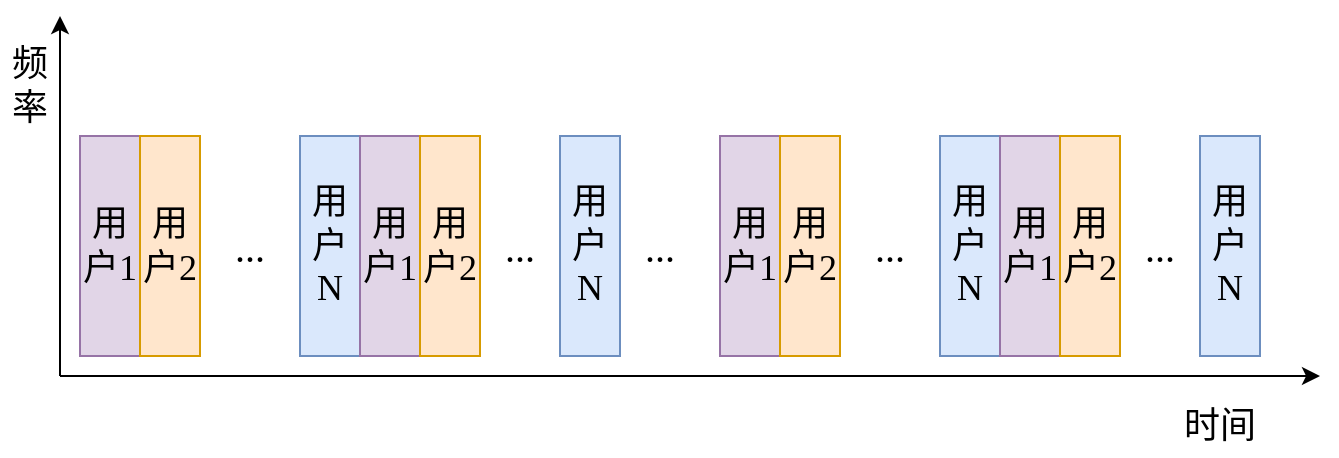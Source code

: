 <mxfile version="26.1.0">
  <diagram name="第 1 页" id="rF555OAufcKsLrmw8D53">
    <mxGraphModel dx="1615" dy="875" grid="1" gridSize="10" guides="1" tooltips="1" connect="1" arrows="1" fold="1" page="1" pageScale="1" pageWidth="827" pageHeight="1169" math="0" shadow="0">
      <root>
        <mxCell id="0" />
        <mxCell id="1" parent="0" />
        <mxCell id="u8RA_g6p_Rst3rxYI_7o-1" value="" style="endArrow=classic;html=1;rounded=0;" edge="1" parent="1">
          <mxGeometry width="50" height="50" relative="1" as="geometry">
            <mxPoint x="40" y="280" as="sourcePoint" />
            <mxPoint x="670" y="280" as="targetPoint" />
          </mxGeometry>
        </mxCell>
        <mxCell id="u8RA_g6p_Rst3rxYI_7o-2" value="" style="endArrow=classic;html=1;rounded=0;" edge="1" parent="1">
          <mxGeometry width="50" height="50" relative="1" as="geometry">
            <mxPoint x="40" y="280" as="sourcePoint" />
            <mxPoint x="40" y="100" as="targetPoint" />
          </mxGeometry>
        </mxCell>
        <mxCell id="u8RA_g6p_Rst3rxYI_7o-3" value="&lt;font style=&quot;font-size: 18px;&quot; face=&quot;Verdana&quot;&gt;用户1&lt;/font&gt;" style="rounded=0;whiteSpace=wrap;html=1;fillColor=#e1d5e7;strokeColor=#9673a6;" vertex="1" parent="1">
          <mxGeometry x="50" y="160" width="30" height="110" as="geometry" />
        </mxCell>
        <mxCell id="u8RA_g6p_Rst3rxYI_7o-4" value="&lt;span style=&quot;font-family: Verdana; font-size: 18px;&quot;&gt;用户2&lt;/span&gt;" style="rounded=0;whiteSpace=wrap;html=1;fillColor=#ffe6cc;strokeColor=#d79b00;" vertex="1" parent="1">
          <mxGeometry x="80" y="160" width="30" height="110" as="geometry" />
        </mxCell>
        <mxCell id="u8RA_g6p_Rst3rxYI_7o-5" value="&lt;span style=&quot;font-family: Verdana; font-size: 18px;&quot;&gt;用户N&lt;/span&gt;" style="rounded=0;whiteSpace=wrap;html=1;fillColor=#dae8fc;strokeColor=#6c8ebf;" vertex="1" parent="1">
          <mxGeometry x="160" y="160" width="30" height="110" as="geometry" />
        </mxCell>
        <mxCell id="u8RA_g6p_Rst3rxYI_7o-6" value="&lt;span style=&quot;font-family: Verdana; font-size: 18px;&quot;&gt;用户1&lt;/span&gt;" style="rounded=0;whiteSpace=wrap;html=1;fillColor=#e1d5e7;strokeColor=#9673a6;" vertex="1" parent="1">
          <mxGeometry x="190" y="160" width="30" height="110" as="geometry" />
        </mxCell>
        <mxCell id="u8RA_g6p_Rst3rxYI_7o-7" value="&lt;span style=&quot;font-family: Verdana; font-size: 18px;&quot;&gt;用户2&lt;/span&gt;" style="rounded=0;whiteSpace=wrap;html=1;fillColor=#ffe6cc;strokeColor=#d79b00;" vertex="1" parent="1">
          <mxGeometry x="220" y="160" width="30" height="110" as="geometry" />
        </mxCell>
        <mxCell id="u8RA_g6p_Rst3rxYI_7o-8" value="&lt;span style=&quot;font-family: Verdana; font-size: 18px;&quot;&gt;用户N&lt;/span&gt;" style="rounded=0;whiteSpace=wrap;html=1;fillColor=#dae8fc;strokeColor=#6c8ebf;" vertex="1" parent="1">
          <mxGeometry x="290" y="160" width="30" height="110" as="geometry" />
        </mxCell>
        <mxCell id="u8RA_g6p_Rst3rxYI_7o-16" value="&lt;font style=&quot;font-size: 18px;&quot; face=&quot;Verdana&quot;&gt;用户1&lt;/font&gt;" style="rounded=0;whiteSpace=wrap;html=1;fillColor=#e1d5e7;strokeColor=#9673a6;" vertex="1" parent="1">
          <mxGeometry x="370" y="160" width="30" height="110" as="geometry" />
        </mxCell>
        <mxCell id="u8RA_g6p_Rst3rxYI_7o-17" value="&lt;span style=&quot;font-family: Verdana; font-size: 18px;&quot;&gt;用户2&lt;/span&gt;" style="rounded=0;whiteSpace=wrap;html=1;fillColor=#ffe6cc;strokeColor=#d79b00;" vertex="1" parent="1">
          <mxGeometry x="400" y="160" width="30" height="110" as="geometry" />
        </mxCell>
        <mxCell id="u8RA_g6p_Rst3rxYI_7o-20" value="&lt;font style=&quot;font-size: 20px;&quot; face=&quot;Times New Roman&quot;&gt;...&lt;/font&gt;" style="text;html=1;align=center;verticalAlign=middle;whiteSpace=wrap;rounded=0;" vertex="1" parent="1">
          <mxGeometry x="120" y="200" width="30" height="30" as="geometry" />
        </mxCell>
        <mxCell id="u8RA_g6p_Rst3rxYI_7o-25" value="&lt;font style=&quot;font-size: 20px;&quot; face=&quot;Times New Roman&quot;&gt;...&lt;/font&gt;" style="text;html=1;align=center;verticalAlign=middle;whiteSpace=wrap;rounded=0;" vertex="1" parent="1">
          <mxGeometry x="240" y="200" width="60" height="30" as="geometry" />
        </mxCell>
        <mxCell id="u8RA_g6p_Rst3rxYI_7o-26" value="&lt;font style=&quot;font-size: 20px;&quot; face=&quot;Times New Roman&quot;&gt;...&lt;/font&gt;" style="text;html=1;align=center;verticalAlign=middle;whiteSpace=wrap;rounded=0;" vertex="1" parent="1">
          <mxGeometry x="310" y="200" width="60" height="30" as="geometry" />
        </mxCell>
        <mxCell id="u8RA_g6p_Rst3rxYI_7o-27" value="&lt;span style=&quot;font-family: Verdana; font-size: 18px;&quot;&gt;用户N&lt;/span&gt;" style="rounded=0;whiteSpace=wrap;html=1;fillColor=#dae8fc;strokeColor=#6c8ebf;" vertex="1" parent="1">
          <mxGeometry x="480" y="160" width="30" height="110" as="geometry" />
        </mxCell>
        <mxCell id="u8RA_g6p_Rst3rxYI_7o-28" value="&lt;span style=&quot;font-family: Verdana; font-size: 18px;&quot;&gt;用户1&lt;/span&gt;" style="rounded=0;whiteSpace=wrap;html=1;fillColor=#e1d5e7;strokeColor=#9673a6;" vertex="1" parent="1">
          <mxGeometry x="510" y="160" width="30" height="110" as="geometry" />
        </mxCell>
        <mxCell id="u8RA_g6p_Rst3rxYI_7o-29" value="&lt;span style=&quot;font-family: Verdana; font-size: 18px;&quot;&gt;用户2&lt;/span&gt;" style="rounded=0;whiteSpace=wrap;html=1;fillColor=#ffe6cc;strokeColor=#d79b00;" vertex="1" parent="1">
          <mxGeometry x="540" y="160" width="30" height="110" as="geometry" />
        </mxCell>
        <mxCell id="u8RA_g6p_Rst3rxYI_7o-30" value="&lt;span style=&quot;font-family: Verdana; font-size: 18px;&quot;&gt;用户N&lt;/span&gt;" style="rounded=0;whiteSpace=wrap;html=1;fillColor=#dae8fc;strokeColor=#6c8ebf;" vertex="1" parent="1">
          <mxGeometry x="610" y="160" width="30" height="110" as="geometry" />
        </mxCell>
        <mxCell id="u8RA_g6p_Rst3rxYI_7o-31" value="&lt;font style=&quot;font-size: 20px;&quot; face=&quot;Times New Roman&quot;&gt;...&lt;/font&gt;" style="text;html=1;align=center;verticalAlign=middle;whiteSpace=wrap;rounded=0;" vertex="1" parent="1">
          <mxGeometry x="440" y="200" width="30" height="30" as="geometry" />
        </mxCell>
        <mxCell id="u8RA_g6p_Rst3rxYI_7o-32" value="&lt;font style=&quot;font-size: 20px;&quot; face=&quot;Times New Roman&quot;&gt;...&lt;/font&gt;" style="text;html=1;align=center;verticalAlign=middle;whiteSpace=wrap;rounded=0;" vertex="1" parent="1">
          <mxGeometry x="560" y="200" width="60" height="30" as="geometry" />
        </mxCell>
        <mxCell id="u8RA_g6p_Rst3rxYI_7o-34" value="&lt;font style=&quot;font-size: 18px;&quot; face=&quot;Verdana&quot;&gt;时间&lt;/font&gt;" style="text;html=1;align=center;verticalAlign=middle;whiteSpace=wrap;rounded=0;" vertex="1" parent="1">
          <mxGeometry x="590" y="290" width="60" height="30" as="geometry" />
        </mxCell>
        <mxCell id="u8RA_g6p_Rst3rxYI_7o-35" value="&lt;font style=&quot;font-size: 18px;&quot; face=&quot;Verdana&quot;&gt;频率&lt;/font&gt;" style="text;html=1;align=center;verticalAlign=middle;whiteSpace=wrap;rounded=0;" vertex="1" parent="1">
          <mxGeometry x="10" y="120" width="30" height="30" as="geometry" />
        </mxCell>
      </root>
    </mxGraphModel>
  </diagram>
</mxfile>
